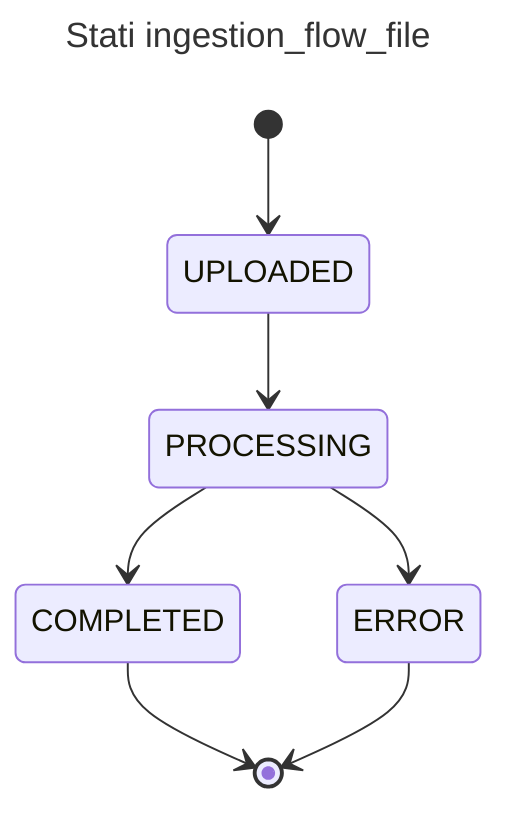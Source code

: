 ---
title: Stati ingestion_flow_file
---
stateDiagram-v2
    [*] --> UPLOADED
    UPLOADED --> PROCESSING

    PROCESSING --> COMPLETED
    PROCESSING --> ERROR

    COMPLETED --> [*]
    ERROR --> [*]
